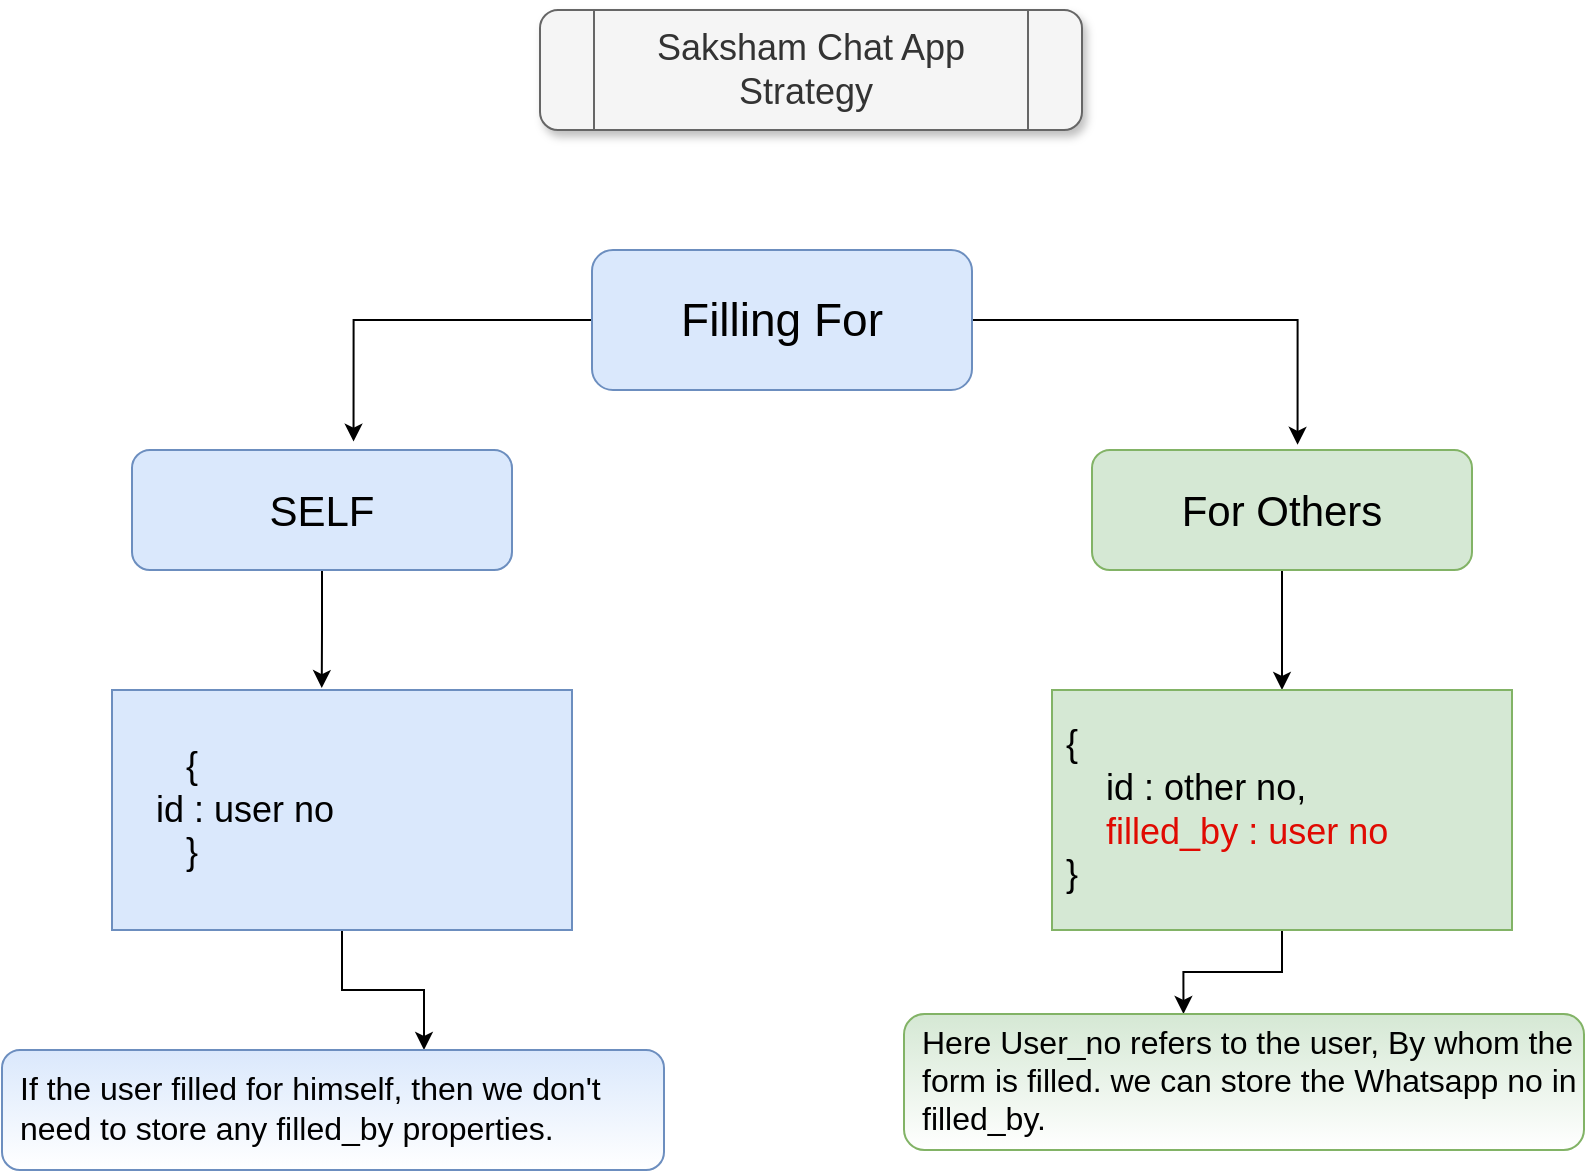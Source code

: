 <mxfile version="15.1.2" type="github">
  <diagram id="hgCmkIEfR-vc27P5w_Ru" name="Page-1">
    <mxGraphModel dx="1038" dy="1786" grid="1" gridSize="10" guides="1" tooltips="1" connect="1" arrows="1" fold="1" page="1" pageScale="1" pageWidth="827" pageHeight="1169" math="0" shadow="0">
      <root>
        <mxCell id="0" />
        <mxCell id="1" parent="0" />
        <mxCell id="TFDhoGiQngdaoRP3eJ9b-5" style="edgeStyle=orthogonalEdgeStyle;rounded=0;orthogonalLoop=1;jettySize=auto;html=1;entryX=0.583;entryY=-0.07;entryDx=0;entryDy=0;entryPerimeter=0;" edge="1" parent="1" source="TFDhoGiQngdaoRP3eJ9b-1" target="TFDhoGiQngdaoRP3eJ9b-2">
          <mxGeometry relative="1" as="geometry" />
        </mxCell>
        <mxCell id="TFDhoGiQngdaoRP3eJ9b-6" style="edgeStyle=orthogonalEdgeStyle;rounded=0;orthogonalLoop=1;jettySize=auto;html=1;entryX=0.541;entryY=-0.043;entryDx=0;entryDy=0;entryPerimeter=0;" edge="1" parent="1" source="TFDhoGiQngdaoRP3eJ9b-1" target="TFDhoGiQngdaoRP3eJ9b-3">
          <mxGeometry relative="1" as="geometry" />
        </mxCell>
        <mxCell id="TFDhoGiQngdaoRP3eJ9b-1" value="&lt;font style=&quot;font-size: 23px&quot;&gt;Filling For&lt;/font&gt;" style="rounded=1;whiteSpace=wrap;html=1;fillColor=#dae8fc;strokeColor=#6c8ebf;" vertex="1" parent="1">
          <mxGeometry x="304" y="-1010" width="190" height="70" as="geometry" />
        </mxCell>
        <mxCell id="TFDhoGiQngdaoRP3eJ9b-10" style="edgeStyle=orthogonalEdgeStyle;rounded=0;orthogonalLoop=1;jettySize=auto;html=1;entryX=0.456;entryY=-0.008;entryDx=0;entryDy=0;entryPerimeter=0;" edge="1" parent="1" source="TFDhoGiQngdaoRP3eJ9b-2" target="TFDhoGiQngdaoRP3eJ9b-7">
          <mxGeometry relative="1" as="geometry" />
        </mxCell>
        <mxCell id="TFDhoGiQngdaoRP3eJ9b-2" value="&lt;font style=&quot;font-size: 21px&quot;&gt;SELF&lt;/font&gt;" style="rounded=1;whiteSpace=wrap;html=1;fillColor=#dae8fc;strokeColor=#6c8ebf;" vertex="1" parent="1">
          <mxGeometry x="74" y="-910" width="190" height="60" as="geometry" />
        </mxCell>
        <mxCell id="TFDhoGiQngdaoRP3eJ9b-12" style="edgeStyle=orthogonalEdgeStyle;rounded=0;orthogonalLoop=1;jettySize=auto;html=1;entryX=0.5;entryY=0;entryDx=0;entryDy=0;" edge="1" parent="1" source="TFDhoGiQngdaoRP3eJ9b-3" target="TFDhoGiQngdaoRP3eJ9b-11">
          <mxGeometry relative="1" as="geometry" />
        </mxCell>
        <mxCell id="TFDhoGiQngdaoRP3eJ9b-3" value="&lt;font style=&quot;font-size: 21px&quot;&gt;For Others&lt;/font&gt;" style="rounded=1;whiteSpace=wrap;html=1;fillColor=#d5e8d4;strokeColor=#82b366;" vertex="1" parent="1">
          <mxGeometry x="554" y="-910" width="190" height="60" as="geometry" />
        </mxCell>
        <mxCell id="TFDhoGiQngdaoRP3eJ9b-20" value="" style="edgeStyle=orthogonalEdgeStyle;rounded=0;orthogonalLoop=1;jettySize=auto;html=1;" edge="1" parent="1" source="TFDhoGiQngdaoRP3eJ9b-7" target="TFDhoGiQngdaoRP3eJ9b-19">
          <mxGeometry relative="1" as="geometry">
            <Array as="points">
              <mxPoint x="179" y="-640" />
              <mxPoint x="220" y="-640" />
            </Array>
          </mxGeometry>
        </mxCell>
        <mxCell id="TFDhoGiQngdaoRP3eJ9b-7" value="&lt;font style=&quot;font-size: 18px&quot;&gt;&amp;nbsp; &amp;nbsp; &amp;nbsp; &amp;nbsp;{ &lt;br&gt;&lt;span style=&quot;white-space: pre&quot;&gt;	&lt;/span&gt;&amp;nbsp; &amp;nbsp;id : user no&lt;br&gt;&amp;nbsp; &amp;nbsp; &amp;nbsp; &amp;nbsp;}&lt;br&gt;&lt;/font&gt;" style="rounded=0;whiteSpace=wrap;html=1;align=left;fillColor=#dae8fc;strokeColor=#6c8ebf;" vertex="1" parent="1">
          <mxGeometry x="64" y="-790" width="230" height="120" as="geometry" />
        </mxCell>
        <mxCell id="TFDhoGiQngdaoRP3eJ9b-17" style="edgeStyle=orthogonalEdgeStyle;rounded=0;orthogonalLoop=1;jettySize=auto;html=1;entryX=0.411;entryY=0;entryDx=0;entryDy=0;entryPerimeter=0;" edge="1" parent="1" source="TFDhoGiQngdaoRP3eJ9b-11" target="TFDhoGiQngdaoRP3eJ9b-16">
          <mxGeometry relative="1" as="geometry" />
        </mxCell>
        <mxCell id="TFDhoGiQngdaoRP3eJ9b-11" value="&lt;font style=&quot;font-size: 18px&quot;&gt;&amp;nbsp; &amp;nbsp; &amp;nbsp; &amp;nbsp;&lt;br&gt;&lt;span style=&quot;white-space: pre&quot;&gt;	&lt;/span&gt;{ &lt;br&gt;&lt;span style=&quot;white-space: pre&quot;&gt;	&lt;/span&gt;&amp;nbsp; &amp;nbsp; id : other no,&lt;br&gt;&lt;span style=&quot;white-space: pre&quot;&gt;	&lt;/span&gt;&amp;nbsp; &amp;nbsp; &lt;font color=&quot;#e00a02&quot;&gt;filled_by : user no&lt;/font&gt;&lt;br&gt;&lt;span style=&quot;white-space: pre&quot;&gt;	&lt;/span&gt;}&lt;br&gt;&lt;br&gt;&lt;/font&gt;" style="rounded=0;whiteSpace=wrap;html=1;align=left;fillColor=#d5e8d4;strokeColor=#82b366;" vertex="1" parent="1">
          <mxGeometry x="534" y="-790" width="230" height="120" as="geometry" />
        </mxCell>
        <mxCell id="TFDhoGiQngdaoRP3eJ9b-15" value="&lt;font style=&quot;font-size: 18px&quot;&gt;Saksham Chat App&lt;br&gt;Strategy&amp;nbsp;&lt;br&gt;&lt;/font&gt;" style="shape=process;whiteSpace=wrap;html=1;backgroundOutline=1;fillColor=#f5f5f5;strokeColor=#666666;fontColor=#333333;glass=0;shadow=1;rounded=1;" vertex="1" parent="1">
          <mxGeometry x="278" y="-1130" width="271" height="60" as="geometry" />
        </mxCell>
        <mxCell id="TFDhoGiQngdaoRP3eJ9b-16" value="&lt;blockquote style=&quot;margin: 0 0 0 40px ; border: none ; padding: 0px&quot;&gt;&lt;/blockquote&gt;&lt;blockquote style=&quot;margin: 0 0 0 40px ; border: none ; padding: 0px&quot;&gt;&lt;/blockquote&gt;&lt;span style=&quot;font-size: 16px&quot;&gt;Here User_no refers to the user, By whom&amp;nbsp;&lt;/span&gt;&lt;font style=&quot;font-size: 16px&quot;&gt;the form is filled. we can store the Whatsapp no in filled_by.&lt;/font&gt;" style="rounded=1;whiteSpace=wrap;html=1;align=left;fillColor=#d5e8d4;padding=3;shadow=0;strokeWidth=1;imageAspect=1;labelPadding=72;noLabel=0;spacingTop=1;spacingLeft=7;spacingBottom=3;strokeColor=#82b366;gradientColor=#ffffff;" vertex="1" parent="1">
          <mxGeometry x="460" y="-628" width="340" height="68" as="geometry" />
        </mxCell>
        <mxCell id="TFDhoGiQngdaoRP3eJ9b-19" value="&lt;blockquote style=&quot;margin: 0 0 0 40px ; border: none ; padding: 0px&quot;&gt;&lt;/blockquote&gt;&lt;blockquote style=&quot;margin: 0 0 0 40px ; border: none ; padding: 0px&quot;&gt;&lt;/blockquote&gt;&lt;span style=&quot;font-size: 16px&quot;&gt;If the user filled for himself, then we don&#39;t need to store any filled_by properties.&lt;/span&gt;" style="rounded=1;whiteSpace=wrap;html=1;align=left;fillColor=#dae8fc;padding=3;shadow=0;strokeWidth=1;imageAspect=1;labelPadding=72;noLabel=0;spacingTop=1;spacingLeft=7;spacingBottom=3;strokeColor=#6c8ebf;gradientColor=#ffffff;" vertex="1" parent="1">
          <mxGeometry x="9" y="-610" width="331" height="60" as="geometry" />
        </mxCell>
      </root>
    </mxGraphModel>
  </diagram>
</mxfile>
